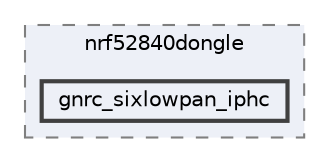 digraph "/home/mj/Desktop/IoT-Chat-Digitalization/Dongle/gnrc_border_router/bin/nrf52840dongle/gnrc_sixlowpan_iphc"
{
 // LATEX_PDF_SIZE
  bgcolor="transparent";
  edge [fontname=Helvetica,fontsize=10,labelfontname=Helvetica,labelfontsize=10];
  node [fontname=Helvetica,fontsize=10,shape=box,height=0.2,width=0.4];
  compound=true
  subgraph clusterdir_9941f7556d96a0e17fefe82cd217bc3a {
    graph [ bgcolor="#edf0f7", pencolor="grey50", label="nrf52840dongle", fontname=Helvetica,fontsize=10 style="filled,dashed", URL="dir_9941f7556d96a0e17fefe82cd217bc3a.html",tooltip=""]
  dir_d53dca97d2abeb0a4343831fc736ab0e [label="gnrc_sixlowpan_iphc", fillcolor="#edf0f7", color="grey25", style="filled,bold", URL="dir_d53dca97d2abeb0a4343831fc736ab0e.html",tooltip=""];
  }
}
